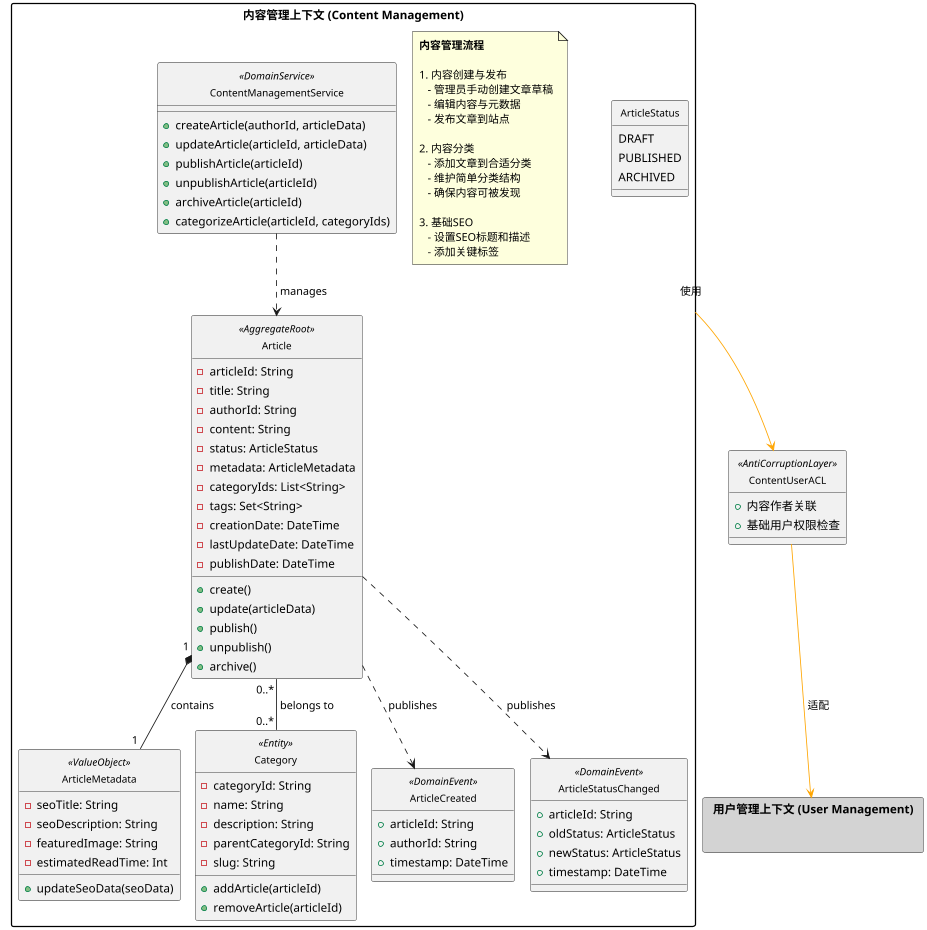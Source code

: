 @startuml content-context-diagram
' ========================
' 内容管理上下文领域模型
' ========================

' ========================
' 全局配置
' ========================
scale 0.8
!pragma layout smetana
skinparam dpi 100
skinparam defaultFontName "PingFang SC"
skinparam classFontSize 12
skinparam packageFontSize 14
skinparam linetype ortho
skinparam packageStyle rectangle
skinparam nodesep 60
skinparam ranksep 80
skinparam backgroundColor white
skinparam shadowing false
skinparam padding 2
hide circle
skinparam packageTitleAlignment center

!define AggregateRoot <<(A,#ADD8E6) AggregateRoot>>
!define Entity <<(E,#90EE90) Entity>>
!define ValueObject <<(V,#DDA0DD) ValueObject>>
!define DomainService <<(S,#FFA07A) DomainService>>
!define DomainEvent <<(D,#FFD700) DomainEvent>>
!define ACL <<(L,#FFFF99) AntiCorruptionLayer>>

package "内容管理上下文 (Content Management)" {
    class Article AggregateRoot {
        - articleId: String
        - title: String
        - authorId: String
        - content: String
        - status: ArticleStatus
        - metadata: ArticleMetadata
        - categoryIds: List<String>
        - tags: Set<String>
        - creationDate: DateTime
        - lastUpdateDate: DateTime
        - publishDate: DateTime
        + create()
        + update(articleData)
        + publish()
        + unpublish()
        + archive()
    }
    
    enum ArticleStatus {
        DRAFT
        PUBLISHED
        ARCHIVED
    }
    
    class ArticleMetadata ValueObject {
        - seoTitle: String
        - seoDescription: String
        - featuredImage: String
        - estimatedReadTime: Int
        + updateSeoData(seoData)
    }
    
    class Category Entity {
        - categoryId: String
        - name: String
        - description: String
        - parentCategoryId: String
        - slug: String
        + addArticle(articleId)
        + removeArticle(articleId)
    }
    
    class ContentManagementService DomainService {
        + createArticle(authorId, articleData)
        + updateArticle(articleId, articleData)
        + publishArticle(articleId)
        + unpublishArticle(articleId)
        + archiveArticle(articleId)
        + categorizeArticle(articleId, categoryIds)
    }
    
    ' Domain Events
    class ArticleCreated DomainEvent {
        + articleId: String
        + authorId: String
        + timestamp: DateTime
    }
    
    class ArticleStatusChanged DomainEvent {
        + articleId: String
        + oldStatus: ArticleStatus
        + newStatus: ArticleStatus
        + timestamp: DateTime
    }
    
    ' Relationships
    Article "1" *-- "1" ArticleMetadata : contains >
    Article "0..*" -- "0..*" Category : belongs to >
    
    ContentManagementService ..> Article : manages >
    
    Article ..> ArticleCreated : publishes >
    Article ..> ArticleStatusChanged : publishes >

    note as ContentJourneys
      <b>内容管理流程</b>
      
      1. 内容创建与发布
         - 管理员手动创建文章草稿
         - 编辑内容与元数据
         - 发布文章到站点
      
      2. 内容分类
         - 添加文章到合适分类
         - 维护简单分类结构
         - 确保内容可被发现
      
      3. 基础SEO
         - 设置SEO标题和描述
         - 添加关键标签
    endnote
}

' 跨上下文关系与反腐层
package "用户管理上下文 (User Management)" as UM #LightGray {
}

' 内容与用户的反腐层
class ContentUserACL ACL {
    + 内容作者关联
    + 基础用户权限检查
}

' 关系
"内容管理上下文 (Content Management)" -[#orange]-> ContentUserACL : 使用 >
ContentUserACL -[#orange]-> UM : 适配 >

@enduml 